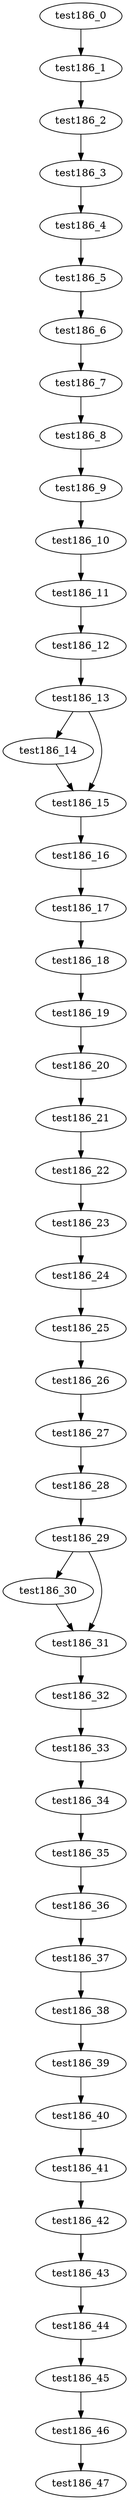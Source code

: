 digraph G {
test186_0->test186_1;
test186_1->test186_2;
test186_2->test186_3;
test186_3->test186_4;
test186_4->test186_5;
test186_5->test186_6;
test186_6->test186_7;
test186_7->test186_8;
test186_8->test186_9;
test186_9->test186_10;
test186_10->test186_11;
test186_11->test186_12;
test186_12->test186_13;
test186_13->test186_14;
test186_13->test186_15;
test186_14->test186_15;
test186_15->test186_16;
test186_16->test186_17;
test186_17->test186_18;
test186_18->test186_19;
test186_19->test186_20;
test186_20->test186_21;
test186_21->test186_22;
test186_22->test186_23;
test186_23->test186_24;
test186_24->test186_25;
test186_25->test186_26;
test186_26->test186_27;
test186_27->test186_28;
test186_28->test186_29;
test186_29->test186_30;
test186_29->test186_31;
test186_30->test186_31;
test186_31->test186_32;
test186_32->test186_33;
test186_33->test186_34;
test186_34->test186_35;
test186_35->test186_36;
test186_36->test186_37;
test186_37->test186_38;
test186_38->test186_39;
test186_39->test186_40;
test186_40->test186_41;
test186_41->test186_42;
test186_42->test186_43;
test186_43->test186_44;
test186_44->test186_45;
test186_45->test186_46;
test186_46->test186_47;

}

